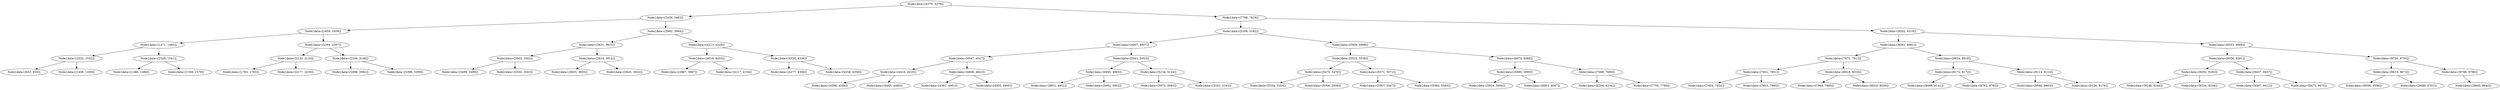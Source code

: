 digraph G{
788830525 [label="Node{data=[4379, 4379]}"]
788830525 -> 53688719
53688719 [label="Node{data=[3439, 3463]}"]
53688719 -> 272406527
272406527 [label="Node{data=[1659, 1659]}"]
272406527 -> 131225875
131225875 [label="Node{data=[1471, 1482]}"]
131225875 -> 202696101
202696101 [label="Node{data=[1032, 1032]}"]
202696101 -> 384916201
384916201 [label="Node{data=[933, 933]}"]
202696101 -> 1644606631
1644606631 [label="Node{data=[1459, 1459]}"]
131225875 -> 2005492533
2005492533 [label="Node{data=[1529, 1541]}"]
2005492533 -> 1545308588
1545308588 [label="Node{data=[1486, 1486]}"]
2005492533 -> 1084339924
1084339924 [label="Node{data=[1559, 1579]}"]
272406527 -> 391479787
391479787 [label="Node{data=[2394, 2397]}"]
391479787 -> 729401599
729401599 [label="Node{data=[2133, 2133]}"]
729401599 -> 732918485
732918485 [label="Node{data=[1765, 1765]}"]
729401599 -> 1718969954
1718969954 [label="Node{data=[2177, 2230]}"]
391479787 -> 1561651614
1561651614 [label="Node{data=[3106, 3106]}"]
1561651614 -> 953150707
953150707 [label="Node{data=[3066, 3082]}"]
1561651614 -> 1747327205
1747327205 [label="Node{data=[3399, 3399]}"]
53688719 -> 632104437
632104437 [label="Node{data=[3962, 3964]}"]
632104437 -> 1594847431
1594847431 [label="Node{data=[3631, 3631]}"]
1594847431 -> 408987553
408987553 [label="Node{data=[3502, 3502]}"]
408987553 -> 1087989112
1087989112 [label="Node{data=[3499, 3499]}"]
408987553 -> 211251739
211251739 [label="Node{data=[3530, 3543]}"]
1594847431 -> 674935302
674935302 [label="Node{data=[3914, 3914]}"]
674935302 -> 905594127
905594127 [label="Node{data=[3655, 3655]}"]
674935302 -> 1040385133
1040385133 [label="Node{data=[3920, 3922]}"]
632104437 -> 162774556
162774556 [label="Node{data=[4213, 4228]}"]
162774556 -> 1961138094
1961138094 [label="Node{data=[4016, 4055]}"]
1961138094 -> 324101632
324101632 [label="Node{data=[3987, 3987]}"]
1961138094 -> 903297131
903297131 [label="Node{data=[4117, 4154]}"]
162774556 -> 553657235
553657235 [label="Node{data=[4336, 4336]}"]
553657235 -> 1904839162
1904839162 [label="Node{data=[4277, 4306]}"]
553657235 -> 1777369261
1777369261 [label="Node{data=[4358, 4358]}"]
788830525 -> 1701378456
1701378456 [label="Node{data=[7788, 7818]}"]
1701378456 -> 1171538461
1171538461 [label="Node{data=[5166, 5182]}"]
1171538461 -> 2016400644
2016400644 [label="Node{data=[4907, 4907]}"]
2016400644 -> 355977028
355977028 [label="Node{data=[4547, 4547]}"]
355977028 -> 925976643
925976643 [label="Node{data=[4416, 4416]}"]
925976643 -> 1343365138
1343365138 [label="Node{data=[4398, 4398]}"]
925976643 -> 1452493025
1452493025 [label="Node{data=[4465, 4480]}"]
355977028 -> 2109061264
2109061264 [label="Node{data=[4808, 4843]}"]
2109061264 -> 1081836597
1081836597 [label="Node{data=[4561, 4561]}"]
2109061264 -> 19410584
19410584 [label="Node{data=[4905, 4905]}"]
2016400644 -> 1303427612
1303427612 [label="Node{data=[5041, 5053]}"]
1303427612 -> 496105986
496105986 [label="Node{data=[4945, 4965]}"]
496105986 -> 22515625
22515625 [label="Node{data=[4931, 4931]}"]
496105986 -> 1095446005
1095446005 [label="Node{data=[5002, 5002]}"]
1303427612 -> 165875610
165875610 [label="Node{data=[5124, 5124]}"]
165875610 -> 456172878
456172878 [label="Node{data=[5073, 5093]}"]
165875610 -> 640113478
640113478 [label="Node{data=[5163, 5163]}"]
1171538461 -> 1050406642
1050406642 [label="Node{data=[5908, 5908]}"]
1050406642 -> 789948772
789948772 [label="Node{data=[5525, 5538]}"]
789948772 -> 823223069
823223069 [label="Node{data=[5470, 5470]}"]
823223069 -> 762376978
762376978 [label="Node{data=[5354, 5354]}"]
823223069 -> 1283290160
1283290160 [label="Node{data=[5506, 5506]}"]
789948772 -> 1319217746
1319217746 [label="Node{data=[5571, 5571]}"]
1319217746 -> 1947349264
1947349264 [label="Node{data=[5567, 5567]}"]
1319217746 -> 1590736099
1590736099 [label="Node{data=[5583, 5583]}"]
1050406642 -> 2041288701
2041288701 [label="Node{data=[6074, 6088]}"]
2041288701 -> 983253408
983253408 [label="Node{data=[5990, 5990]}"]
983253408 -> 1608805714
1608805714 [label="Node{data=[5924, 5956]}"]
983253408 -> 71871969
71871969 [label="Node{data=[6003, 6047]}"]
2041288701 -> 570017514
570017514 [label="Node{data=[7668, 7698]}"]
570017514 -> 1099892020
1099892020 [label="Node{data=[6204, 6234]}"]
570017514 -> 1040023210
1040023210 [label="Node{data=[7755, 7768]}"]
1701378456 -> 2090593105
2090593105 [label="Node{data=[9202, 9218]}"]
2090593105 -> 322612414
322612414 [label="Node{data=[8061, 8061]}"]
322612414 -> 715504968
715504968 [label="Node{data=[7875, 7912]}"]
715504968 -> 2096860824
2096860824 [label="Node{data=[7851, 7851]}"]
2096860824 -> 1595487029
1595487029 [label="Node{data=[7824, 7824]}"]
2096860824 -> 419441460
419441460 [label="Node{data=[7853, 7865]}"]
715504968 -> 516459169
516459169 [label="Node{data=[8018, 8018]}"]
516459169 -> 1046956206
1046956206 [label="Node{data=[7949, 7995]}"]
516459169 -> 686904524
686904524 [label="Node{data=[8024, 8039]}"]
322612414 -> 808485741
808485741 [label="Node{data=[8834, 8919]}"]
808485741 -> 1794607688
1794607688 [label="Node{data=[8172, 8172]}"]
1794607688 -> 1859227008
1859227008 [label="Node{data=[8088, 8141]}"]
1794607688 -> 1277490082
1277490082 [label="Node{data=[8765, 8765]}"]
808485741 -> 2017147552
2017147552 [label="Node{data=[9114, 9114]}"]
2017147552 -> 784882213
784882213 [label="Node{data=[8946, 8963]}"]
2017147552 -> 1276604401
1276604401 [label="Node{data=[9136, 9176]}"]
2090593105 -> 667237426
667237426 [label="Node{data=[9553, 9568]}"]
667237426 -> 109767760
109767760 [label="Node{data=[9356, 9391]}"]
109767760 -> 1795135446
1795135446 [label="Node{data=[9292, 9292]}"]
1795135446 -> 492832159
492832159 [label="Node{data=[9248, 9248]}"]
1795135446 -> 323653293
323653293 [label="Node{data=[9334, 9334]}"]
109767760 -> 1114835192
1114835192 [label="Node{data=[9437, 9437]}"]
1114835192 -> 1411675719
1411675719 [label="Node{data=[9397, 9412]}"]
1114835192 -> 1232461217
1232461217 [label="Node{data=[9475, 9475]}"]
667237426 -> 235740612
235740612 [label="Node{data=[9720, 9750]}"]
235740612 -> 1415835701
1415835701 [label="Node{data=[9619, 9673]}"]
1415835701 -> 587346608
587346608 [label="Node{data=[9596, 9596]}"]
1415835701 -> 1157462948
1157462948 [label="Node{data=[9689, 9701]}"]
235740612 -> 586722754
586722754 [label="Node{data=[9796, 9796]}"]
586722754 -> 1775305712
1775305712 [label="Node{data=[9840, 9840]}"]
}